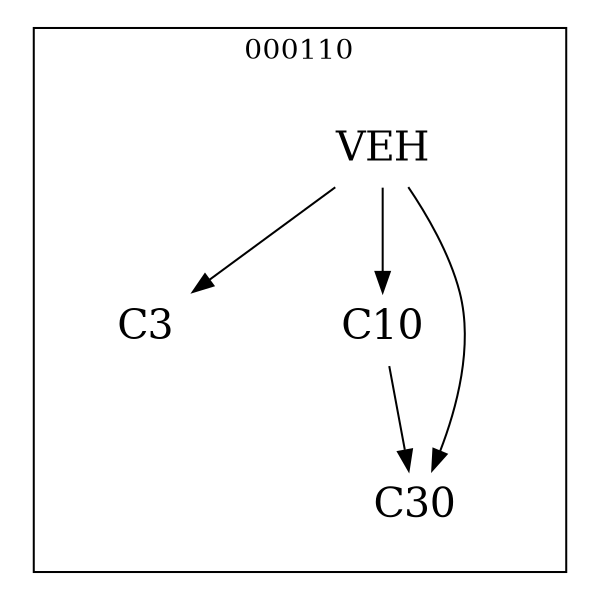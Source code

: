 strict digraph DAGS {
	size = "4,4!" ; ratio ="fill"; subgraph cluster_0{
			labeldoc = "t";
			label = "000110";node	[label= VEH, shape = plaintext, fontsize=20] VEH;node	[label= C3, shape = plaintext, fontsize=20] C3;node	[label= C10, shape = plaintext, fontsize=20] C10;node	[label= C30, shape = plaintext, fontsize=20] C30;
VEH->C3;
VEH->C10;
VEH->C30;
C10->C30;
	}}